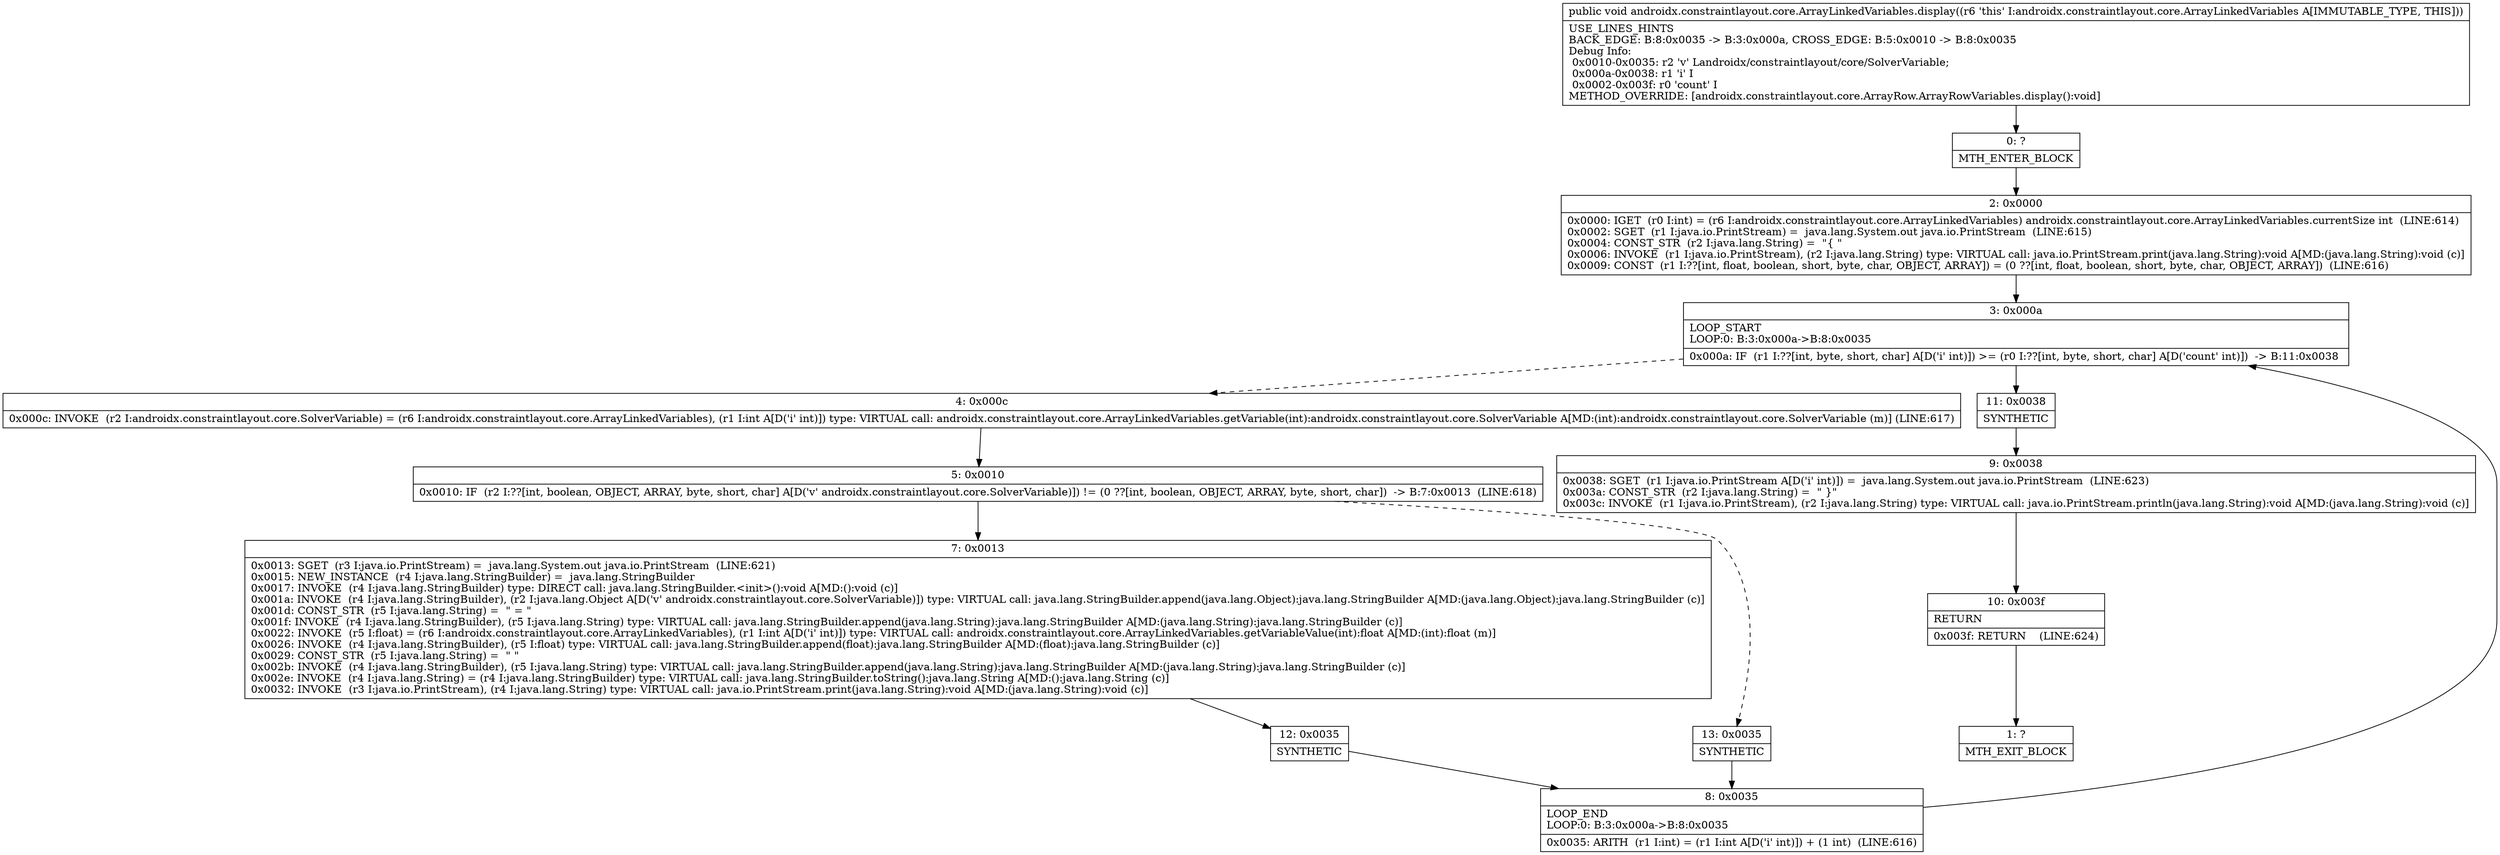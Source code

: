 digraph "CFG forandroidx.constraintlayout.core.ArrayLinkedVariables.display()V" {
Node_0 [shape=record,label="{0\:\ ?|MTH_ENTER_BLOCK\l}"];
Node_2 [shape=record,label="{2\:\ 0x0000|0x0000: IGET  (r0 I:int) = (r6 I:androidx.constraintlayout.core.ArrayLinkedVariables) androidx.constraintlayout.core.ArrayLinkedVariables.currentSize int  (LINE:614)\l0x0002: SGET  (r1 I:java.io.PrintStream) =  java.lang.System.out java.io.PrintStream  (LINE:615)\l0x0004: CONST_STR  (r2 I:java.lang.String) =  \"\{ \" \l0x0006: INVOKE  (r1 I:java.io.PrintStream), (r2 I:java.lang.String) type: VIRTUAL call: java.io.PrintStream.print(java.lang.String):void A[MD:(java.lang.String):void (c)]\l0x0009: CONST  (r1 I:??[int, float, boolean, short, byte, char, OBJECT, ARRAY]) = (0 ??[int, float, boolean, short, byte, char, OBJECT, ARRAY])  (LINE:616)\l}"];
Node_3 [shape=record,label="{3\:\ 0x000a|LOOP_START\lLOOP:0: B:3:0x000a\-\>B:8:0x0035\l|0x000a: IF  (r1 I:??[int, byte, short, char] A[D('i' int)]) \>= (r0 I:??[int, byte, short, char] A[D('count' int)])  \-\> B:11:0x0038 \l}"];
Node_4 [shape=record,label="{4\:\ 0x000c|0x000c: INVOKE  (r2 I:androidx.constraintlayout.core.SolverVariable) = (r6 I:androidx.constraintlayout.core.ArrayLinkedVariables), (r1 I:int A[D('i' int)]) type: VIRTUAL call: androidx.constraintlayout.core.ArrayLinkedVariables.getVariable(int):androidx.constraintlayout.core.SolverVariable A[MD:(int):androidx.constraintlayout.core.SolverVariable (m)] (LINE:617)\l}"];
Node_5 [shape=record,label="{5\:\ 0x0010|0x0010: IF  (r2 I:??[int, boolean, OBJECT, ARRAY, byte, short, char] A[D('v' androidx.constraintlayout.core.SolverVariable)]) != (0 ??[int, boolean, OBJECT, ARRAY, byte, short, char])  \-\> B:7:0x0013  (LINE:618)\l}"];
Node_7 [shape=record,label="{7\:\ 0x0013|0x0013: SGET  (r3 I:java.io.PrintStream) =  java.lang.System.out java.io.PrintStream  (LINE:621)\l0x0015: NEW_INSTANCE  (r4 I:java.lang.StringBuilder) =  java.lang.StringBuilder \l0x0017: INVOKE  (r4 I:java.lang.StringBuilder) type: DIRECT call: java.lang.StringBuilder.\<init\>():void A[MD:():void (c)]\l0x001a: INVOKE  (r4 I:java.lang.StringBuilder), (r2 I:java.lang.Object A[D('v' androidx.constraintlayout.core.SolverVariable)]) type: VIRTUAL call: java.lang.StringBuilder.append(java.lang.Object):java.lang.StringBuilder A[MD:(java.lang.Object):java.lang.StringBuilder (c)]\l0x001d: CONST_STR  (r5 I:java.lang.String) =  \" = \" \l0x001f: INVOKE  (r4 I:java.lang.StringBuilder), (r5 I:java.lang.String) type: VIRTUAL call: java.lang.StringBuilder.append(java.lang.String):java.lang.StringBuilder A[MD:(java.lang.String):java.lang.StringBuilder (c)]\l0x0022: INVOKE  (r5 I:float) = (r6 I:androidx.constraintlayout.core.ArrayLinkedVariables), (r1 I:int A[D('i' int)]) type: VIRTUAL call: androidx.constraintlayout.core.ArrayLinkedVariables.getVariableValue(int):float A[MD:(int):float (m)]\l0x0026: INVOKE  (r4 I:java.lang.StringBuilder), (r5 I:float) type: VIRTUAL call: java.lang.StringBuilder.append(float):java.lang.StringBuilder A[MD:(float):java.lang.StringBuilder (c)]\l0x0029: CONST_STR  (r5 I:java.lang.String) =  \" \" \l0x002b: INVOKE  (r4 I:java.lang.StringBuilder), (r5 I:java.lang.String) type: VIRTUAL call: java.lang.StringBuilder.append(java.lang.String):java.lang.StringBuilder A[MD:(java.lang.String):java.lang.StringBuilder (c)]\l0x002e: INVOKE  (r4 I:java.lang.String) = (r4 I:java.lang.StringBuilder) type: VIRTUAL call: java.lang.StringBuilder.toString():java.lang.String A[MD:():java.lang.String (c)]\l0x0032: INVOKE  (r3 I:java.io.PrintStream), (r4 I:java.lang.String) type: VIRTUAL call: java.io.PrintStream.print(java.lang.String):void A[MD:(java.lang.String):void (c)]\l}"];
Node_12 [shape=record,label="{12\:\ 0x0035|SYNTHETIC\l}"];
Node_8 [shape=record,label="{8\:\ 0x0035|LOOP_END\lLOOP:0: B:3:0x000a\-\>B:8:0x0035\l|0x0035: ARITH  (r1 I:int) = (r1 I:int A[D('i' int)]) + (1 int)  (LINE:616)\l}"];
Node_13 [shape=record,label="{13\:\ 0x0035|SYNTHETIC\l}"];
Node_11 [shape=record,label="{11\:\ 0x0038|SYNTHETIC\l}"];
Node_9 [shape=record,label="{9\:\ 0x0038|0x0038: SGET  (r1 I:java.io.PrintStream A[D('i' int)]) =  java.lang.System.out java.io.PrintStream  (LINE:623)\l0x003a: CONST_STR  (r2 I:java.lang.String) =  \" \}\" \l0x003c: INVOKE  (r1 I:java.io.PrintStream), (r2 I:java.lang.String) type: VIRTUAL call: java.io.PrintStream.println(java.lang.String):void A[MD:(java.lang.String):void (c)]\l}"];
Node_10 [shape=record,label="{10\:\ 0x003f|RETURN\l|0x003f: RETURN    (LINE:624)\l}"];
Node_1 [shape=record,label="{1\:\ ?|MTH_EXIT_BLOCK\l}"];
MethodNode[shape=record,label="{public void androidx.constraintlayout.core.ArrayLinkedVariables.display((r6 'this' I:androidx.constraintlayout.core.ArrayLinkedVariables A[IMMUTABLE_TYPE, THIS]))  | USE_LINES_HINTS\lBACK_EDGE: B:8:0x0035 \-\> B:3:0x000a, CROSS_EDGE: B:5:0x0010 \-\> B:8:0x0035\lDebug Info:\l  0x0010\-0x0035: r2 'v' Landroidx\/constraintlayout\/core\/SolverVariable;\l  0x000a\-0x0038: r1 'i' I\l  0x0002\-0x003f: r0 'count' I\lMETHOD_OVERRIDE: [androidx.constraintlayout.core.ArrayRow.ArrayRowVariables.display():void]\l}"];
MethodNode -> Node_0;Node_0 -> Node_2;
Node_2 -> Node_3;
Node_3 -> Node_4[style=dashed];
Node_3 -> Node_11;
Node_4 -> Node_5;
Node_5 -> Node_7;
Node_5 -> Node_13[style=dashed];
Node_7 -> Node_12;
Node_12 -> Node_8;
Node_8 -> Node_3;
Node_13 -> Node_8;
Node_11 -> Node_9;
Node_9 -> Node_10;
Node_10 -> Node_1;
}

